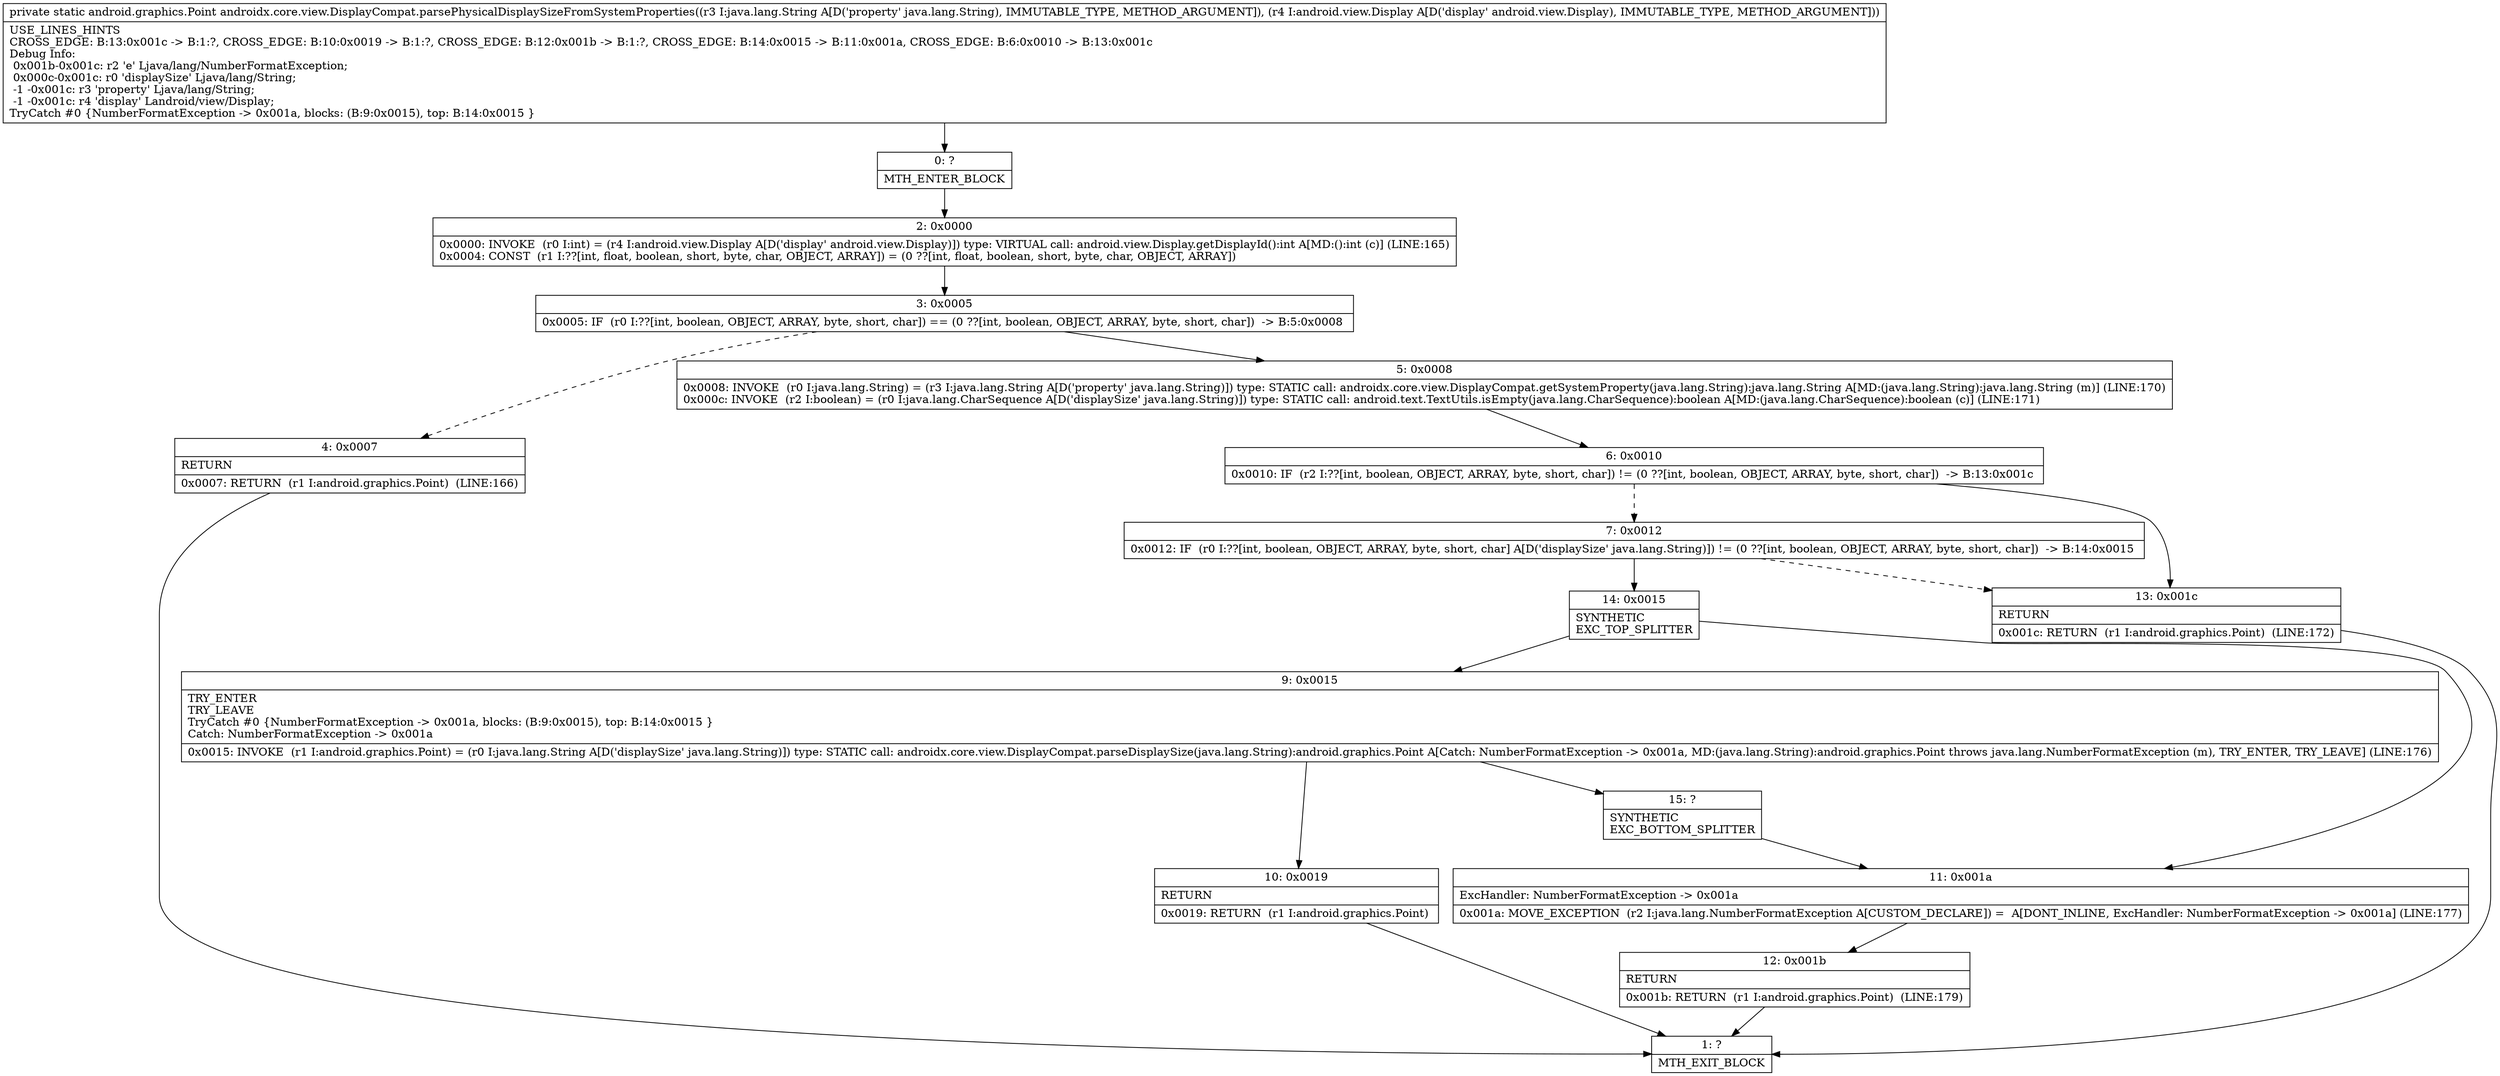 digraph "CFG forandroidx.core.view.DisplayCompat.parsePhysicalDisplaySizeFromSystemProperties(Ljava\/lang\/String;Landroid\/view\/Display;)Landroid\/graphics\/Point;" {
Node_0 [shape=record,label="{0\:\ ?|MTH_ENTER_BLOCK\l}"];
Node_2 [shape=record,label="{2\:\ 0x0000|0x0000: INVOKE  (r0 I:int) = (r4 I:android.view.Display A[D('display' android.view.Display)]) type: VIRTUAL call: android.view.Display.getDisplayId():int A[MD:():int (c)] (LINE:165)\l0x0004: CONST  (r1 I:??[int, float, boolean, short, byte, char, OBJECT, ARRAY]) = (0 ??[int, float, boolean, short, byte, char, OBJECT, ARRAY]) \l}"];
Node_3 [shape=record,label="{3\:\ 0x0005|0x0005: IF  (r0 I:??[int, boolean, OBJECT, ARRAY, byte, short, char]) == (0 ??[int, boolean, OBJECT, ARRAY, byte, short, char])  \-\> B:5:0x0008 \l}"];
Node_4 [shape=record,label="{4\:\ 0x0007|RETURN\l|0x0007: RETURN  (r1 I:android.graphics.Point)  (LINE:166)\l}"];
Node_1 [shape=record,label="{1\:\ ?|MTH_EXIT_BLOCK\l}"];
Node_5 [shape=record,label="{5\:\ 0x0008|0x0008: INVOKE  (r0 I:java.lang.String) = (r3 I:java.lang.String A[D('property' java.lang.String)]) type: STATIC call: androidx.core.view.DisplayCompat.getSystemProperty(java.lang.String):java.lang.String A[MD:(java.lang.String):java.lang.String (m)] (LINE:170)\l0x000c: INVOKE  (r2 I:boolean) = (r0 I:java.lang.CharSequence A[D('displaySize' java.lang.String)]) type: STATIC call: android.text.TextUtils.isEmpty(java.lang.CharSequence):boolean A[MD:(java.lang.CharSequence):boolean (c)] (LINE:171)\l}"];
Node_6 [shape=record,label="{6\:\ 0x0010|0x0010: IF  (r2 I:??[int, boolean, OBJECT, ARRAY, byte, short, char]) != (0 ??[int, boolean, OBJECT, ARRAY, byte, short, char])  \-\> B:13:0x001c \l}"];
Node_7 [shape=record,label="{7\:\ 0x0012|0x0012: IF  (r0 I:??[int, boolean, OBJECT, ARRAY, byte, short, char] A[D('displaySize' java.lang.String)]) != (0 ??[int, boolean, OBJECT, ARRAY, byte, short, char])  \-\> B:14:0x0015 \l}"];
Node_14 [shape=record,label="{14\:\ 0x0015|SYNTHETIC\lEXC_TOP_SPLITTER\l}"];
Node_9 [shape=record,label="{9\:\ 0x0015|TRY_ENTER\lTRY_LEAVE\lTryCatch #0 \{NumberFormatException \-\> 0x001a, blocks: (B:9:0x0015), top: B:14:0x0015 \}\lCatch: NumberFormatException \-\> 0x001a\l|0x0015: INVOKE  (r1 I:android.graphics.Point) = (r0 I:java.lang.String A[D('displaySize' java.lang.String)]) type: STATIC call: androidx.core.view.DisplayCompat.parseDisplaySize(java.lang.String):android.graphics.Point A[Catch: NumberFormatException \-\> 0x001a, MD:(java.lang.String):android.graphics.Point throws java.lang.NumberFormatException (m), TRY_ENTER, TRY_LEAVE] (LINE:176)\l}"];
Node_10 [shape=record,label="{10\:\ 0x0019|RETURN\l|0x0019: RETURN  (r1 I:android.graphics.Point) \l}"];
Node_15 [shape=record,label="{15\:\ ?|SYNTHETIC\lEXC_BOTTOM_SPLITTER\l}"];
Node_11 [shape=record,label="{11\:\ 0x001a|ExcHandler: NumberFormatException \-\> 0x001a\l|0x001a: MOVE_EXCEPTION  (r2 I:java.lang.NumberFormatException A[CUSTOM_DECLARE]) =  A[DONT_INLINE, ExcHandler: NumberFormatException \-\> 0x001a] (LINE:177)\l}"];
Node_12 [shape=record,label="{12\:\ 0x001b|RETURN\l|0x001b: RETURN  (r1 I:android.graphics.Point)  (LINE:179)\l}"];
Node_13 [shape=record,label="{13\:\ 0x001c|RETURN\l|0x001c: RETURN  (r1 I:android.graphics.Point)  (LINE:172)\l}"];
MethodNode[shape=record,label="{private static android.graphics.Point androidx.core.view.DisplayCompat.parsePhysicalDisplaySizeFromSystemProperties((r3 I:java.lang.String A[D('property' java.lang.String), IMMUTABLE_TYPE, METHOD_ARGUMENT]), (r4 I:android.view.Display A[D('display' android.view.Display), IMMUTABLE_TYPE, METHOD_ARGUMENT]))  | USE_LINES_HINTS\lCROSS_EDGE: B:13:0x001c \-\> B:1:?, CROSS_EDGE: B:10:0x0019 \-\> B:1:?, CROSS_EDGE: B:12:0x001b \-\> B:1:?, CROSS_EDGE: B:14:0x0015 \-\> B:11:0x001a, CROSS_EDGE: B:6:0x0010 \-\> B:13:0x001c\lDebug Info:\l  0x001b\-0x001c: r2 'e' Ljava\/lang\/NumberFormatException;\l  0x000c\-0x001c: r0 'displaySize' Ljava\/lang\/String;\l  \-1 \-0x001c: r3 'property' Ljava\/lang\/String;\l  \-1 \-0x001c: r4 'display' Landroid\/view\/Display;\lTryCatch #0 \{NumberFormatException \-\> 0x001a, blocks: (B:9:0x0015), top: B:14:0x0015 \}\l}"];
MethodNode -> Node_0;Node_0 -> Node_2;
Node_2 -> Node_3;
Node_3 -> Node_4[style=dashed];
Node_3 -> Node_5;
Node_4 -> Node_1;
Node_5 -> Node_6;
Node_6 -> Node_7[style=dashed];
Node_6 -> Node_13;
Node_7 -> Node_13[style=dashed];
Node_7 -> Node_14;
Node_14 -> Node_9;
Node_14 -> Node_11;
Node_9 -> Node_10;
Node_9 -> Node_15;
Node_10 -> Node_1;
Node_15 -> Node_11;
Node_11 -> Node_12;
Node_12 -> Node_1;
Node_13 -> Node_1;
}

